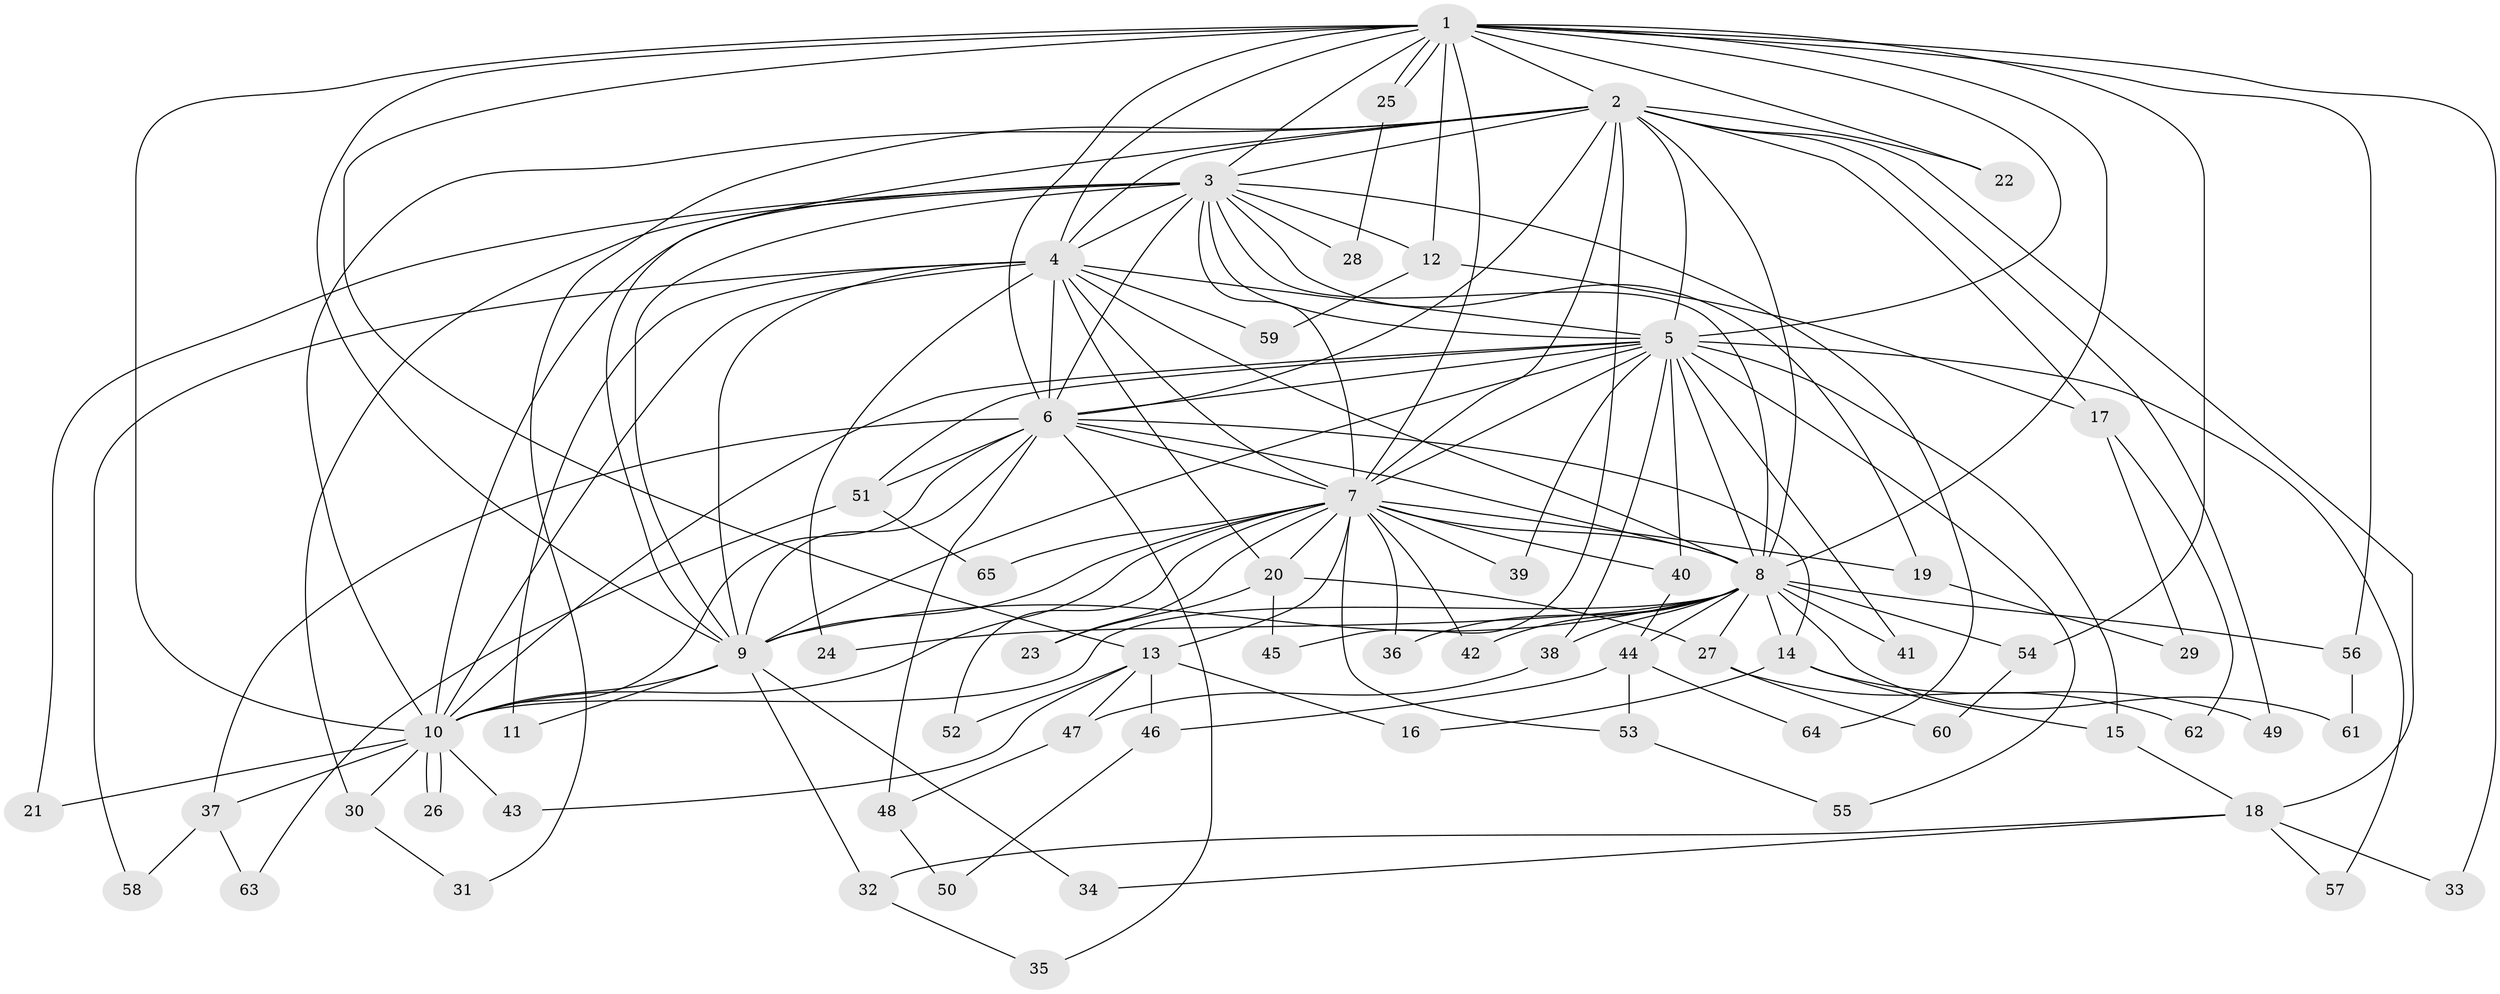 // Generated by graph-tools (version 1.1) at 2025/49/03/09/25 03:49:43]
// undirected, 65 vertices, 155 edges
graph export_dot {
graph [start="1"]
  node [color=gray90,style=filled];
  1;
  2;
  3;
  4;
  5;
  6;
  7;
  8;
  9;
  10;
  11;
  12;
  13;
  14;
  15;
  16;
  17;
  18;
  19;
  20;
  21;
  22;
  23;
  24;
  25;
  26;
  27;
  28;
  29;
  30;
  31;
  32;
  33;
  34;
  35;
  36;
  37;
  38;
  39;
  40;
  41;
  42;
  43;
  44;
  45;
  46;
  47;
  48;
  49;
  50;
  51;
  52;
  53;
  54;
  55;
  56;
  57;
  58;
  59;
  60;
  61;
  62;
  63;
  64;
  65;
  1 -- 2;
  1 -- 3;
  1 -- 4;
  1 -- 5;
  1 -- 6;
  1 -- 7;
  1 -- 8;
  1 -- 9;
  1 -- 10;
  1 -- 12;
  1 -- 13;
  1 -- 22;
  1 -- 25;
  1 -- 25;
  1 -- 33;
  1 -- 54;
  1 -- 56;
  2 -- 3;
  2 -- 4;
  2 -- 5;
  2 -- 6;
  2 -- 7;
  2 -- 8;
  2 -- 9;
  2 -- 10;
  2 -- 17;
  2 -- 18;
  2 -- 22;
  2 -- 31;
  2 -- 45;
  2 -- 49;
  3 -- 4;
  3 -- 5;
  3 -- 6;
  3 -- 7;
  3 -- 8;
  3 -- 9;
  3 -- 10;
  3 -- 12;
  3 -- 19;
  3 -- 21;
  3 -- 28;
  3 -- 30;
  3 -- 64;
  4 -- 5;
  4 -- 6;
  4 -- 7;
  4 -- 8;
  4 -- 9;
  4 -- 10;
  4 -- 11;
  4 -- 20;
  4 -- 24;
  4 -- 58;
  4 -- 59;
  5 -- 6;
  5 -- 7;
  5 -- 8;
  5 -- 9;
  5 -- 10;
  5 -- 15;
  5 -- 38;
  5 -- 39;
  5 -- 40;
  5 -- 41;
  5 -- 51;
  5 -- 55;
  5 -- 57;
  6 -- 7;
  6 -- 8;
  6 -- 9;
  6 -- 10;
  6 -- 14;
  6 -- 35;
  6 -- 37;
  6 -- 48;
  6 -- 51;
  7 -- 8;
  7 -- 9;
  7 -- 10;
  7 -- 13;
  7 -- 19;
  7 -- 20;
  7 -- 23;
  7 -- 36;
  7 -- 39;
  7 -- 40;
  7 -- 42;
  7 -- 52;
  7 -- 53;
  7 -- 65;
  8 -- 9;
  8 -- 10;
  8 -- 14;
  8 -- 24;
  8 -- 27;
  8 -- 36;
  8 -- 38;
  8 -- 41;
  8 -- 42;
  8 -- 44;
  8 -- 54;
  8 -- 56;
  8 -- 61;
  9 -- 10;
  9 -- 11;
  9 -- 32;
  9 -- 34;
  10 -- 21;
  10 -- 26;
  10 -- 26;
  10 -- 30;
  10 -- 37;
  10 -- 43;
  12 -- 17;
  12 -- 59;
  13 -- 16;
  13 -- 43;
  13 -- 46;
  13 -- 47;
  13 -- 52;
  14 -- 15;
  14 -- 16;
  14 -- 49;
  15 -- 18;
  17 -- 29;
  17 -- 62;
  18 -- 32;
  18 -- 33;
  18 -- 34;
  18 -- 57;
  19 -- 29;
  20 -- 23;
  20 -- 27;
  20 -- 45;
  25 -- 28;
  27 -- 60;
  27 -- 62;
  30 -- 31;
  32 -- 35;
  37 -- 58;
  37 -- 63;
  38 -- 47;
  40 -- 44;
  44 -- 46;
  44 -- 53;
  44 -- 64;
  46 -- 50;
  47 -- 48;
  48 -- 50;
  51 -- 63;
  51 -- 65;
  53 -- 55;
  54 -- 60;
  56 -- 61;
}
